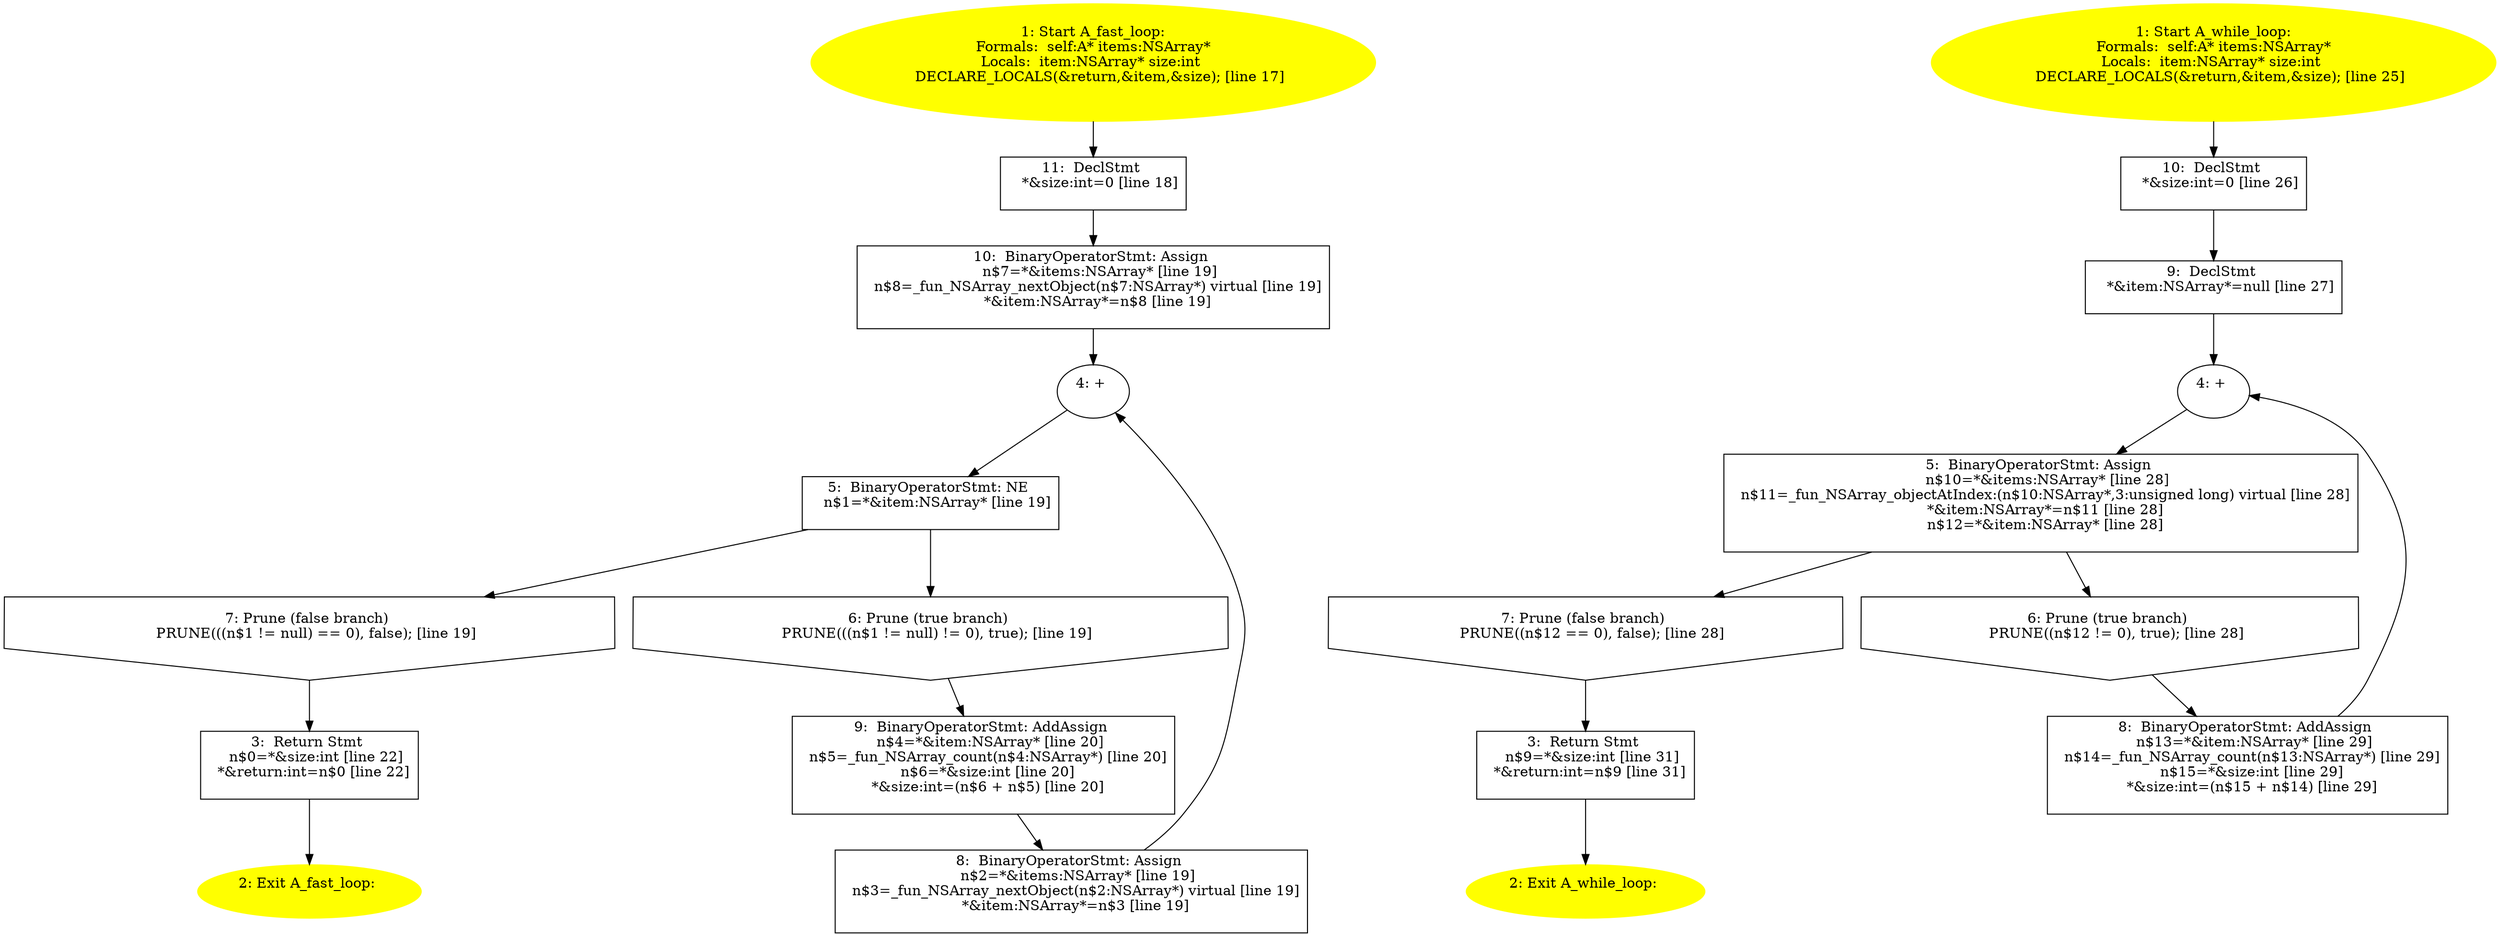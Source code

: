 /* @generated */
digraph iCFG {
"fast_loop:#A#instance.9cd800cb29c7a698fe4cc371a7448f6e_1" [label="1: Start A_fast_loop:\nFormals:  self:A* items:NSArray*\nLocals:  item:NSArray* size:int \n   DECLARE_LOCALS(&return,&item,&size); [line 17]\n " color=yellow style=filled]
	

	 "fast_loop:#A#instance.9cd800cb29c7a698fe4cc371a7448f6e_1" -> "fast_loop:#A#instance.9cd800cb29c7a698fe4cc371a7448f6e_11" ;
"fast_loop:#A#instance.9cd800cb29c7a698fe4cc371a7448f6e_2" [label="2: Exit A_fast_loop: \n  " color=yellow style=filled]
	

"fast_loop:#A#instance.9cd800cb29c7a698fe4cc371a7448f6e_3" [label="3:  Return Stmt \n   n$0=*&size:int [line 22]\n  *&return:int=n$0 [line 22]\n " shape="box"]
	

	 "fast_loop:#A#instance.9cd800cb29c7a698fe4cc371a7448f6e_3" -> "fast_loop:#A#instance.9cd800cb29c7a698fe4cc371a7448f6e_2" ;
"fast_loop:#A#instance.9cd800cb29c7a698fe4cc371a7448f6e_4" [label="4: + \n  " ]
	

	 "fast_loop:#A#instance.9cd800cb29c7a698fe4cc371a7448f6e_4" -> "fast_loop:#A#instance.9cd800cb29c7a698fe4cc371a7448f6e_5" ;
"fast_loop:#A#instance.9cd800cb29c7a698fe4cc371a7448f6e_5" [label="5:  BinaryOperatorStmt: NE \n   n$1=*&item:NSArray* [line 19]\n " shape="box"]
	

	 "fast_loop:#A#instance.9cd800cb29c7a698fe4cc371a7448f6e_5" -> "fast_loop:#A#instance.9cd800cb29c7a698fe4cc371a7448f6e_6" ;
	 "fast_loop:#A#instance.9cd800cb29c7a698fe4cc371a7448f6e_5" -> "fast_loop:#A#instance.9cd800cb29c7a698fe4cc371a7448f6e_7" ;
"fast_loop:#A#instance.9cd800cb29c7a698fe4cc371a7448f6e_6" [label="6: Prune (true branch) \n   PRUNE(((n$1 != null) != 0), true); [line 19]\n " shape="invhouse"]
	

	 "fast_loop:#A#instance.9cd800cb29c7a698fe4cc371a7448f6e_6" -> "fast_loop:#A#instance.9cd800cb29c7a698fe4cc371a7448f6e_9" ;
"fast_loop:#A#instance.9cd800cb29c7a698fe4cc371a7448f6e_7" [label="7: Prune (false branch) \n   PRUNE(((n$1 != null) == 0), false); [line 19]\n " shape="invhouse"]
	

	 "fast_loop:#A#instance.9cd800cb29c7a698fe4cc371a7448f6e_7" -> "fast_loop:#A#instance.9cd800cb29c7a698fe4cc371a7448f6e_3" ;
"fast_loop:#A#instance.9cd800cb29c7a698fe4cc371a7448f6e_8" [label="8:  BinaryOperatorStmt: Assign \n   n$2=*&items:NSArray* [line 19]\n  n$3=_fun_NSArray_nextObject(n$2:NSArray*) virtual [line 19]\n  *&item:NSArray*=n$3 [line 19]\n " shape="box"]
	

	 "fast_loop:#A#instance.9cd800cb29c7a698fe4cc371a7448f6e_8" -> "fast_loop:#A#instance.9cd800cb29c7a698fe4cc371a7448f6e_4" ;
"fast_loop:#A#instance.9cd800cb29c7a698fe4cc371a7448f6e_9" [label="9:  BinaryOperatorStmt: AddAssign \n   n$4=*&item:NSArray* [line 20]\n  n$5=_fun_NSArray_count(n$4:NSArray*) [line 20]\n  n$6=*&size:int [line 20]\n  *&size:int=(n$6 + n$5) [line 20]\n " shape="box"]
	

	 "fast_loop:#A#instance.9cd800cb29c7a698fe4cc371a7448f6e_9" -> "fast_loop:#A#instance.9cd800cb29c7a698fe4cc371a7448f6e_8" ;
"fast_loop:#A#instance.9cd800cb29c7a698fe4cc371a7448f6e_10" [label="10:  BinaryOperatorStmt: Assign \n   n$7=*&items:NSArray* [line 19]\n  n$8=_fun_NSArray_nextObject(n$7:NSArray*) virtual [line 19]\n  *&item:NSArray*=n$8 [line 19]\n " shape="box"]
	

	 "fast_loop:#A#instance.9cd800cb29c7a698fe4cc371a7448f6e_10" -> "fast_loop:#A#instance.9cd800cb29c7a698fe4cc371a7448f6e_4" ;
"fast_loop:#A#instance.9cd800cb29c7a698fe4cc371a7448f6e_11" [label="11:  DeclStmt \n   *&size:int=0 [line 18]\n " shape="box"]
	

	 "fast_loop:#A#instance.9cd800cb29c7a698fe4cc371a7448f6e_11" -> "fast_loop:#A#instance.9cd800cb29c7a698fe4cc371a7448f6e_10" ;
"while_loop:#A#instance.30e9692b3abdc47bcb262e353f292a28_1" [label="1: Start A_while_loop:\nFormals:  self:A* items:NSArray*\nLocals:  item:NSArray* size:int \n   DECLARE_LOCALS(&return,&item,&size); [line 25]\n " color=yellow style=filled]
	

	 "while_loop:#A#instance.30e9692b3abdc47bcb262e353f292a28_1" -> "while_loop:#A#instance.30e9692b3abdc47bcb262e353f292a28_10" ;
"while_loop:#A#instance.30e9692b3abdc47bcb262e353f292a28_2" [label="2: Exit A_while_loop: \n  " color=yellow style=filled]
	

"while_loop:#A#instance.30e9692b3abdc47bcb262e353f292a28_3" [label="3:  Return Stmt \n   n$9=*&size:int [line 31]\n  *&return:int=n$9 [line 31]\n " shape="box"]
	

	 "while_loop:#A#instance.30e9692b3abdc47bcb262e353f292a28_3" -> "while_loop:#A#instance.30e9692b3abdc47bcb262e353f292a28_2" ;
"while_loop:#A#instance.30e9692b3abdc47bcb262e353f292a28_4" [label="4: + \n  " ]
	

	 "while_loop:#A#instance.30e9692b3abdc47bcb262e353f292a28_4" -> "while_loop:#A#instance.30e9692b3abdc47bcb262e353f292a28_5" ;
"while_loop:#A#instance.30e9692b3abdc47bcb262e353f292a28_5" [label="5:  BinaryOperatorStmt: Assign \n   n$10=*&items:NSArray* [line 28]\n  n$11=_fun_NSArray_objectAtIndex:(n$10:NSArray*,3:unsigned long) virtual [line 28]\n  *&item:NSArray*=n$11 [line 28]\n  n$12=*&item:NSArray* [line 28]\n " shape="box"]
	

	 "while_loop:#A#instance.30e9692b3abdc47bcb262e353f292a28_5" -> "while_loop:#A#instance.30e9692b3abdc47bcb262e353f292a28_6" ;
	 "while_loop:#A#instance.30e9692b3abdc47bcb262e353f292a28_5" -> "while_loop:#A#instance.30e9692b3abdc47bcb262e353f292a28_7" ;
"while_loop:#A#instance.30e9692b3abdc47bcb262e353f292a28_6" [label="6: Prune (true branch) \n   PRUNE((n$12 != 0), true); [line 28]\n " shape="invhouse"]
	

	 "while_loop:#A#instance.30e9692b3abdc47bcb262e353f292a28_6" -> "while_loop:#A#instance.30e9692b3abdc47bcb262e353f292a28_8" ;
"while_loop:#A#instance.30e9692b3abdc47bcb262e353f292a28_7" [label="7: Prune (false branch) \n   PRUNE((n$12 == 0), false); [line 28]\n " shape="invhouse"]
	

	 "while_loop:#A#instance.30e9692b3abdc47bcb262e353f292a28_7" -> "while_loop:#A#instance.30e9692b3abdc47bcb262e353f292a28_3" ;
"while_loop:#A#instance.30e9692b3abdc47bcb262e353f292a28_8" [label="8:  BinaryOperatorStmt: AddAssign \n   n$13=*&item:NSArray* [line 29]\n  n$14=_fun_NSArray_count(n$13:NSArray*) [line 29]\n  n$15=*&size:int [line 29]\n  *&size:int=(n$15 + n$14) [line 29]\n " shape="box"]
	

	 "while_loop:#A#instance.30e9692b3abdc47bcb262e353f292a28_8" -> "while_loop:#A#instance.30e9692b3abdc47bcb262e353f292a28_4" ;
"while_loop:#A#instance.30e9692b3abdc47bcb262e353f292a28_9" [label="9:  DeclStmt \n   *&item:NSArray*=null [line 27]\n " shape="box"]
	

	 "while_loop:#A#instance.30e9692b3abdc47bcb262e353f292a28_9" -> "while_loop:#A#instance.30e9692b3abdc47bcb262e353f292a28_4" ;
"while_loop:#A#instance.30e9692b3abdc47bcb262e353f292a28_10" [label="10:  DeclStmt \n   *&size:int=0 [line 26]\n " shape="box"]
	

	 "while_loop:#A#instance.30e9692b3abdc47bcb262e353f292a28_10" -> "while_loop:#A#instance.30e9692b3abdc47bcb262e353f292a28_9" ;
}
